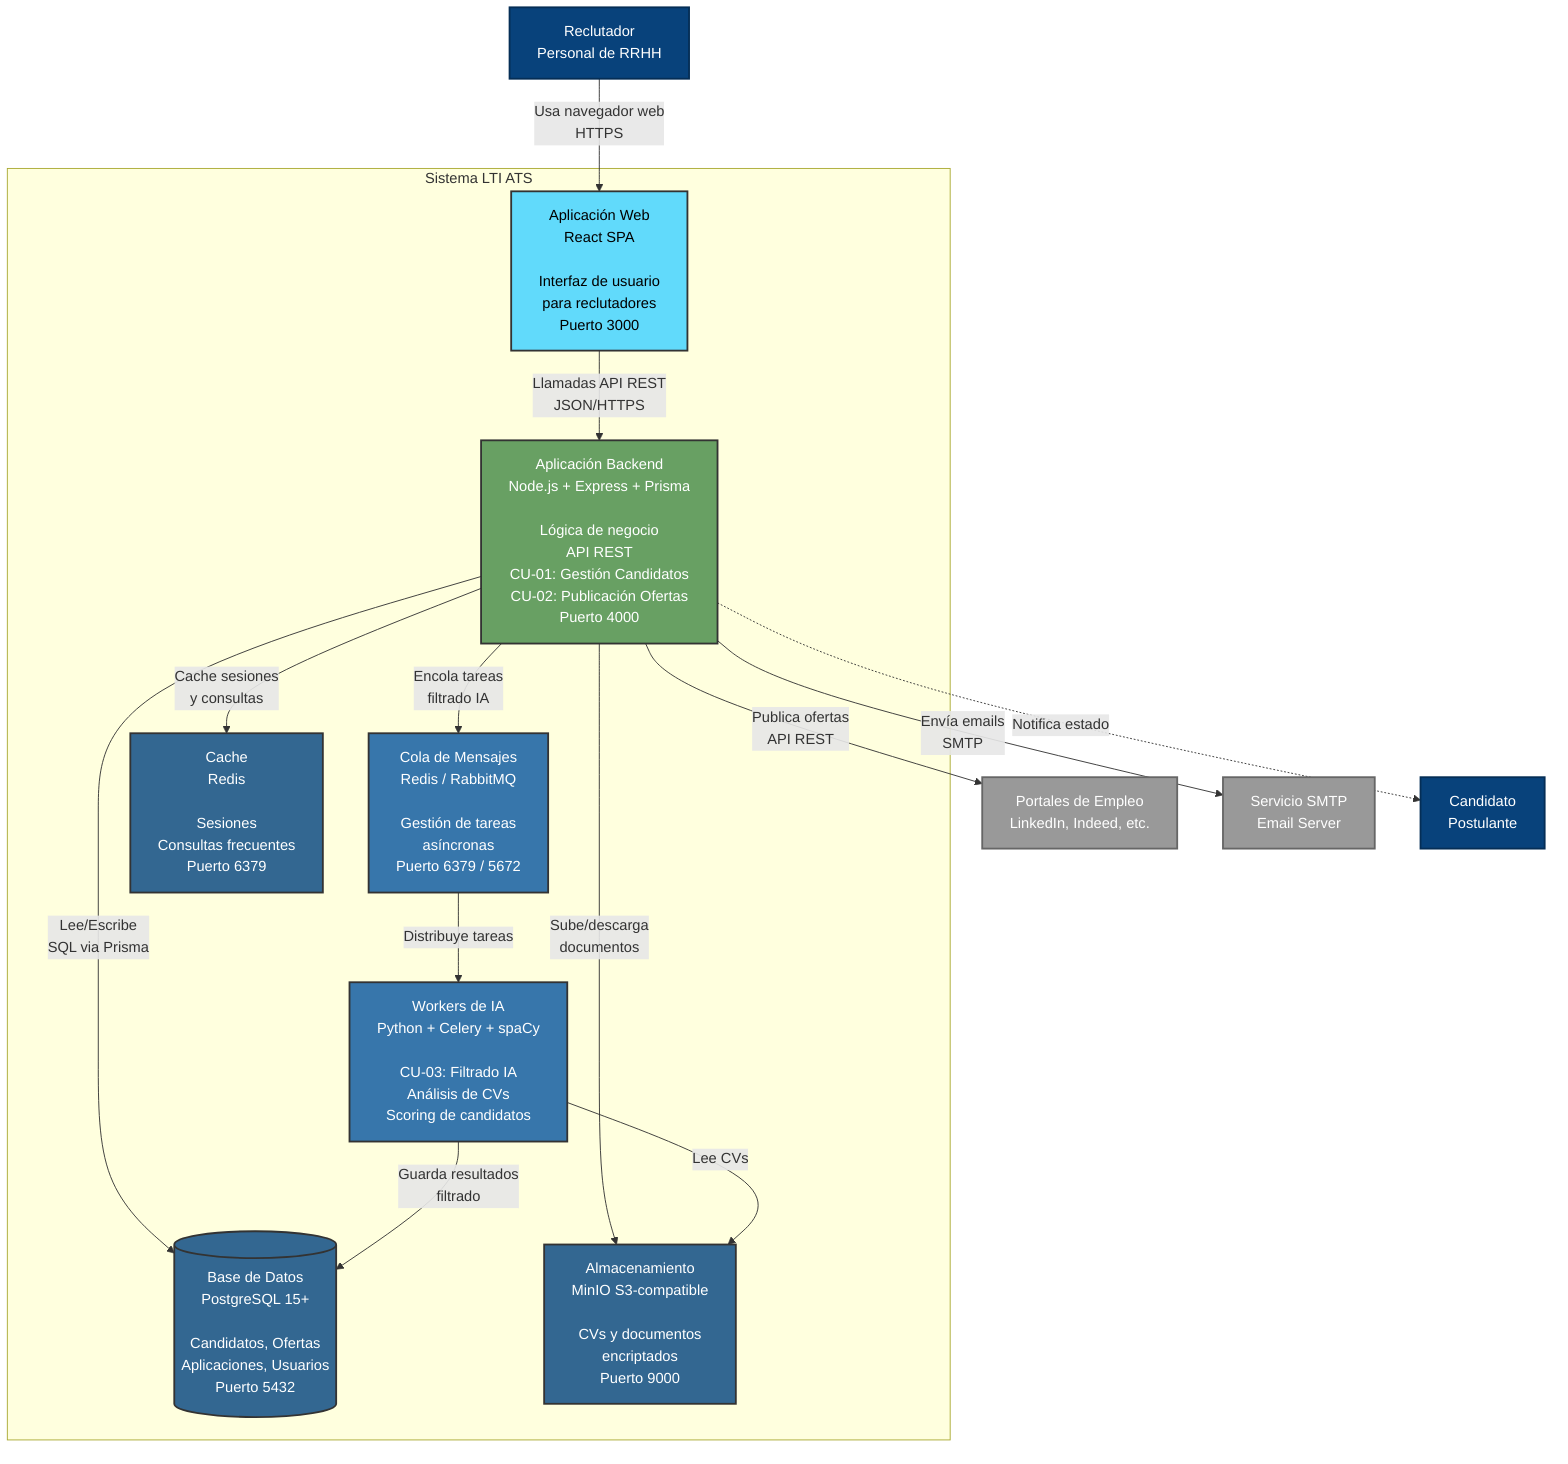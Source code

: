 ---
config:
  layout: dagre
---
flowchart TB
 subgraph LTI["Sistema LTI ATS"]
        WEB["Aplicación Web<br>React SPA<br><br>Interfaz de usuario<br>para reclutadores<br>Puerto 3000"]
        API["Aplicación Backend<br>Node.js + Express + Prisma<br><br>Lógica de negocio<br>API REST<br>CU-01: Gestión Candidatos<br>CU-02: Publicación Ofertas<br>Puerto 4000"]
        QUEUE["Cola de Mensajes<br>Redis / RabbitMQ<br><br>Gestión de tareas<br>asíncronas<br>Puerto 6379 / 5672"]
        WORKERS["Workers de IA<br>Python + Celery + spaCy<br><br>CU-03: Filtrado IA<br>Análisis de CVs<br>Scoring de candidatos"]
        DB[("Base de Datos<br>PostgreSQL 15+<br><br>Candidatos, Ofertas<br>Aplicaciones, Usuarios<br>Puerto 5432")]
        CACHE["Cache<br>Redis<br><br>Sesiones<br>Consultas frecuentes<br>Puerto 6379"]
        STORAGE["Almacenamiento<br>MinIO S3-compatible<br><br>CVs y documentos<br>encriptados<br>Puerto 9000"]
  end
    RECLUTADOR["Reclutador<br>Personal de RRHH"] -- Usa navegador web<br>HTTPS --> WEB
    WEB -- Llamadas API REST<br>JSON/HTTPS --> API
    API -- Lee/Escribe<br>SQL via Prisma --> DB
    API -- Cache sesiones<br>y consultas --> CACHE
    API -- Sube/descarga<br>documentos --> STORAGE
    API -- Encola tareas<br>filtrado IA --> QUEUE
    API -- Publica ofertas<br>API REST --> PORTALES["Portales de Empleo<br>LinkedIn, Indeed, etc."]
    API -- Envía emails<br>SMTP --> EMAIL["Servicio SMTP<br>Email Server"]
    QUEUE -- Distribuye tareas --> WORKERS
    WORKERS -- Lee CVs --> STORAGE
    WORKERS -- Guarda resultados<br>filtrado --> DB
    API -. Notifica estado .-> CANDIDATO["Candidato<br>Postulante"]
     WEB:::frontend
     API:::backend
     QUEUE:::worker
     WORKERS:::worker
     DB:::data
     CACHE:::data
     STORAGE:::data
     RECLUTADOR:::person
     PORTALES:::external
     EMAIL:::external
     CANDIDATO:::person
    classDef frontend fill:#61dafb,stroke:#333,stroke-width:2px,color:#000
    classDef backend fill:#68a063,stroke:#333,stroke-width:2px,color:#fff
    classDef worker fill:#3776ab,stroke:#333,stroke-width:2px,color:#fff
    classDef data fill:#336791,stroke:#333,stroke-width:2px,color:#fff
    classDef external fill:#999999,stroke:#666,stroke-width:2px,color:#fff
    classDef person fill:#08427b,stroke:#052e56,stroke-width:2px,color:#fff